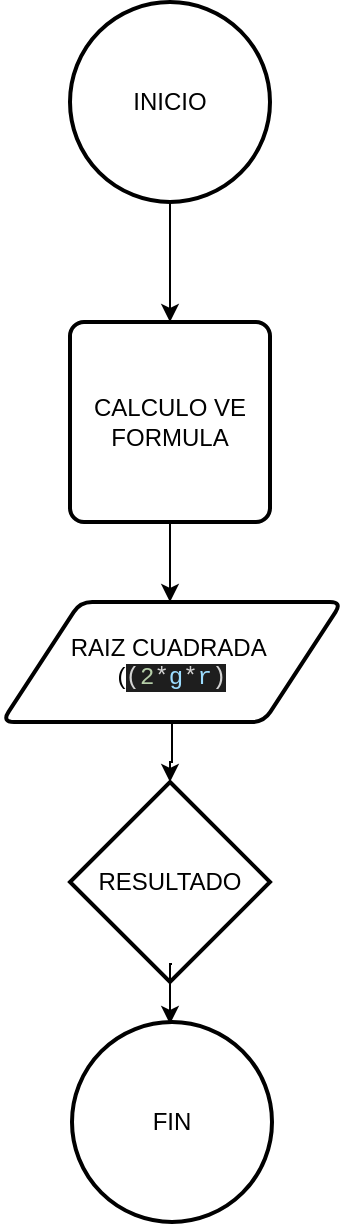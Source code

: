 <mxfile version="13.6.4" type="github"><diagram id="gAw4Sfra5G3vjZUVRQ-S" name="Page-1"><mxGraphModel dx="1186" dy="725" grid="1" gridSize="10" guides="1" tooltips="1" connect="1" arrows="1" fold="1" page="1" pageScale="1" pageWidth="827" pageHeight="1169" math="0" shadow="0"><root><mxCell id="0"/><mxCell id="1" parent="0"/><mxCell id="xvSDr2dmcoyfI7xIzI0K-13" value="" style="edgeStyle=orthogonalEdgeStyle;rounded=0;orthogonalLoop=1;jettySize=auto;html=1;" edge="1" parent="1" source="xvSDr2dmcoyfI7xIzI0K-11" target="xvSDr2dmcoyfI7xIzI0K-12"><mxGeometry relative="1" as="geometry"/></mxCell><mxCell id="xvSDr2dmcoyfI7xIzI0K-11" value="INICIO&lt;br&gt;" style="strokeWidth=2;html=1;shape=mxgraph.flowchart.start_2;whiteSpace=wrap;" vertex="1" parent="1"><mxGeometry x="364" y="40" width="100" height="100" as="geometry"/></mxCell><mxCell id="xvSDr2dmcoyfI7xIzI0K-15" value="" style="edgeStyle=orthogonalEdgeStyle;rounded=0;orthogonalLoop=1;jettySize=auto;html=1;" edge="1" parent="1" source="xvSDr2dmcoyfI7xIzI0K-12" target="xvSDr2dmcoyfI7xIzI0K-14"><mxGeometry relative="1" as="geometry"><Array as="points"><mxPoint x="414" y="330"/><mxPoint x="414" y="330"/></Array></mxGeometry></mxCell><mxCell id="xvSDr2dmcoyfI7xIzI0K-12" value="CALCULO VE&lt;br&gt;FORMULA" style="rounded=1;whiteSpace=wrap;html=1;absoluteArcSize=1;arcSize=14;strokeWidth=2;" vertex="1" parent="1"><mxGeometry x="364" y="200" width="100" height="100" as="geometry"/></mxCell><mxCell id="xvSDr2dmcoyfI7xIzI0K-18" value="" style="edgeStyle=orthogonalEdgeStyle;rounded=0;orthogonalLoop=1;jettySize=auto;html=1;" edge="1" parent="1" source="xvSDr2dmcoyfI7xIzI0K-14" target="xvSDr2dmcoyfI7xIzI0K-16"><mxGeometry relative="1" as="geometry"/></mxCell><mxCell id="xvSDr2dmcoyfI7xIzI0K-14" value="RAIZ CUADRADA&amp;nbsp;&lt;br&gt;(&lt;span style=&quot;color: rgb(212 , 212 , 212) ; font-family: &amp;#34;menlo&amp;#34; , &amp;#34;monaco&amp;#34; , &amp;#34;courier new&amp;#34; , monospace ; background-color: rgb(30 , 30 , 30)&quot;&gt;(&lt;/span&gt;&lt;span style=&quot;font-family: &amp;#34;menlo&amp;#34; , &amp;#34;monaco&amp;#34; , &amp;#34;courier new&amp;#34; , monospace ; background-color: rgb(30 , 30 , 30) ; color: rgb(181 , 206 , 168)&quot;&gt;2&lt;/span&gt;&lt;span style=&quot;color: rgb(212 , 212 , 212) ; font-family: &amp;#34;menlo&amp;#34; , &amp;#34;monaco&amp;#34; , &amp;#34;courier new&amp;#34; , monospace ; background-color: rgb(30 , 30 , 30)&quot;&gt;*&lt;/span&gt;&lt;span style=&quot;font-family: &amp;#34;menlo&amp;#34; , &amp;#34;monaco&amp;#34; , &amp;#34;courier new&amp;#34; , monospace ; background-color: rgb(30 , 30 , 30) ; color: rgb(156 , 220 , 254)&quot;&gt;g&lt;/span&gt;&lt;span style=&quot;color: rgb(212 , 212 , 212) ; font-family: &amp;#34;menlo&amp;#34; , &amp;#34;monaco&amp;#34; , &amp;#34;courier new&amp;#34; , monospace ; background-color: rgb(30 , 30 , 30)&quot;&gt;*&lt;/span&gt;&lt;span style=&quot;font-family: &amp;#34;menlo&amp;#34; , &amp;#34;monaco&amp;#34; , &amp;#34;courier new&amp;#34; , monospace ; background-color: rgb(30 , 30 , 30) ; color: rgb(156 , 220 , 254)&quot;&gt;r&lt;/span&gt;&lt;span style=&quot;color: rgb(212 , 212 , 212) ; font-family: &amp;#34;menlo&amp;#34; , &amp;#34;monaco&amp;#34; , &amp;#34;courier new&amp;#34; , monospace ; background-color: rgb(30 , 30 , 30)&quot;&gt;)&lt;/span&gt;" style="shape=parallelogram;html=1;strokeWidth=2;perimeter=parallelogramPerimeter;whiteSpace=wrap;rounded=1;arcSize=12;size=0.23;" vertex="1" parent="1"><mxGeometry x="330" y="340" width="170" height="60" as="geometry"/></mxCell><mxCell id="xvSDr2dmcoyfI7xIzI0K-16" value="RESULTADO" style="strokeWidth=2;html=1;shape=mxgraph.flowchart.decision;whiteSpace=wrap;" vertex="1" parent="1"><mxGeometry x="364" y="430" width="100" height="100" as="geometry"/></mxCell><mxCell id="xvSDr2dmcoyfI7xIzI0K-21" value="FIN" style="strokeWidth=2;html=1;shape=mxgraph.flowchart.start_2;whiteSpace=wrap;" vertex="1" parent="1"><mxGeometry x="365" y="550" width="100" height="100" as="geometry"/></mxCell><mxCell id="xvSDr2dmcoyfI7xIzI0K-22" value="" style="edgeStyle=orthogonalEdgeStyle;rounded=0;orthogonalLoop=1;jettySize=auto;html=1;" edge="1" parent="1"><mxGeometry relative="1" as="geometry"><mxPoint x="415" y="521" as="sourcePoint"/><mxPoint x="414" y="551" as="targetPoint"/></mxGeometry></mxCell></root></mxGraphModel></diagram></mxfile>